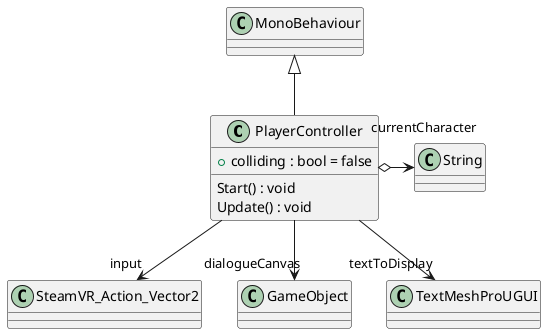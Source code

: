 @startuml
class PlayerController {
    + colliding : bool = false
    Start() : void
    Update() : void
}
MonoBehaviour <|-- PlayerController
PlayerController --> "input" SteamVR_Action_Vector2
PlayerController --> "dialogueCanvas" GameObject
PlayerController --> "textToDisplay" TextMeshProUGUI
PlayerController o-> "currentCharacter" String
@enduml

